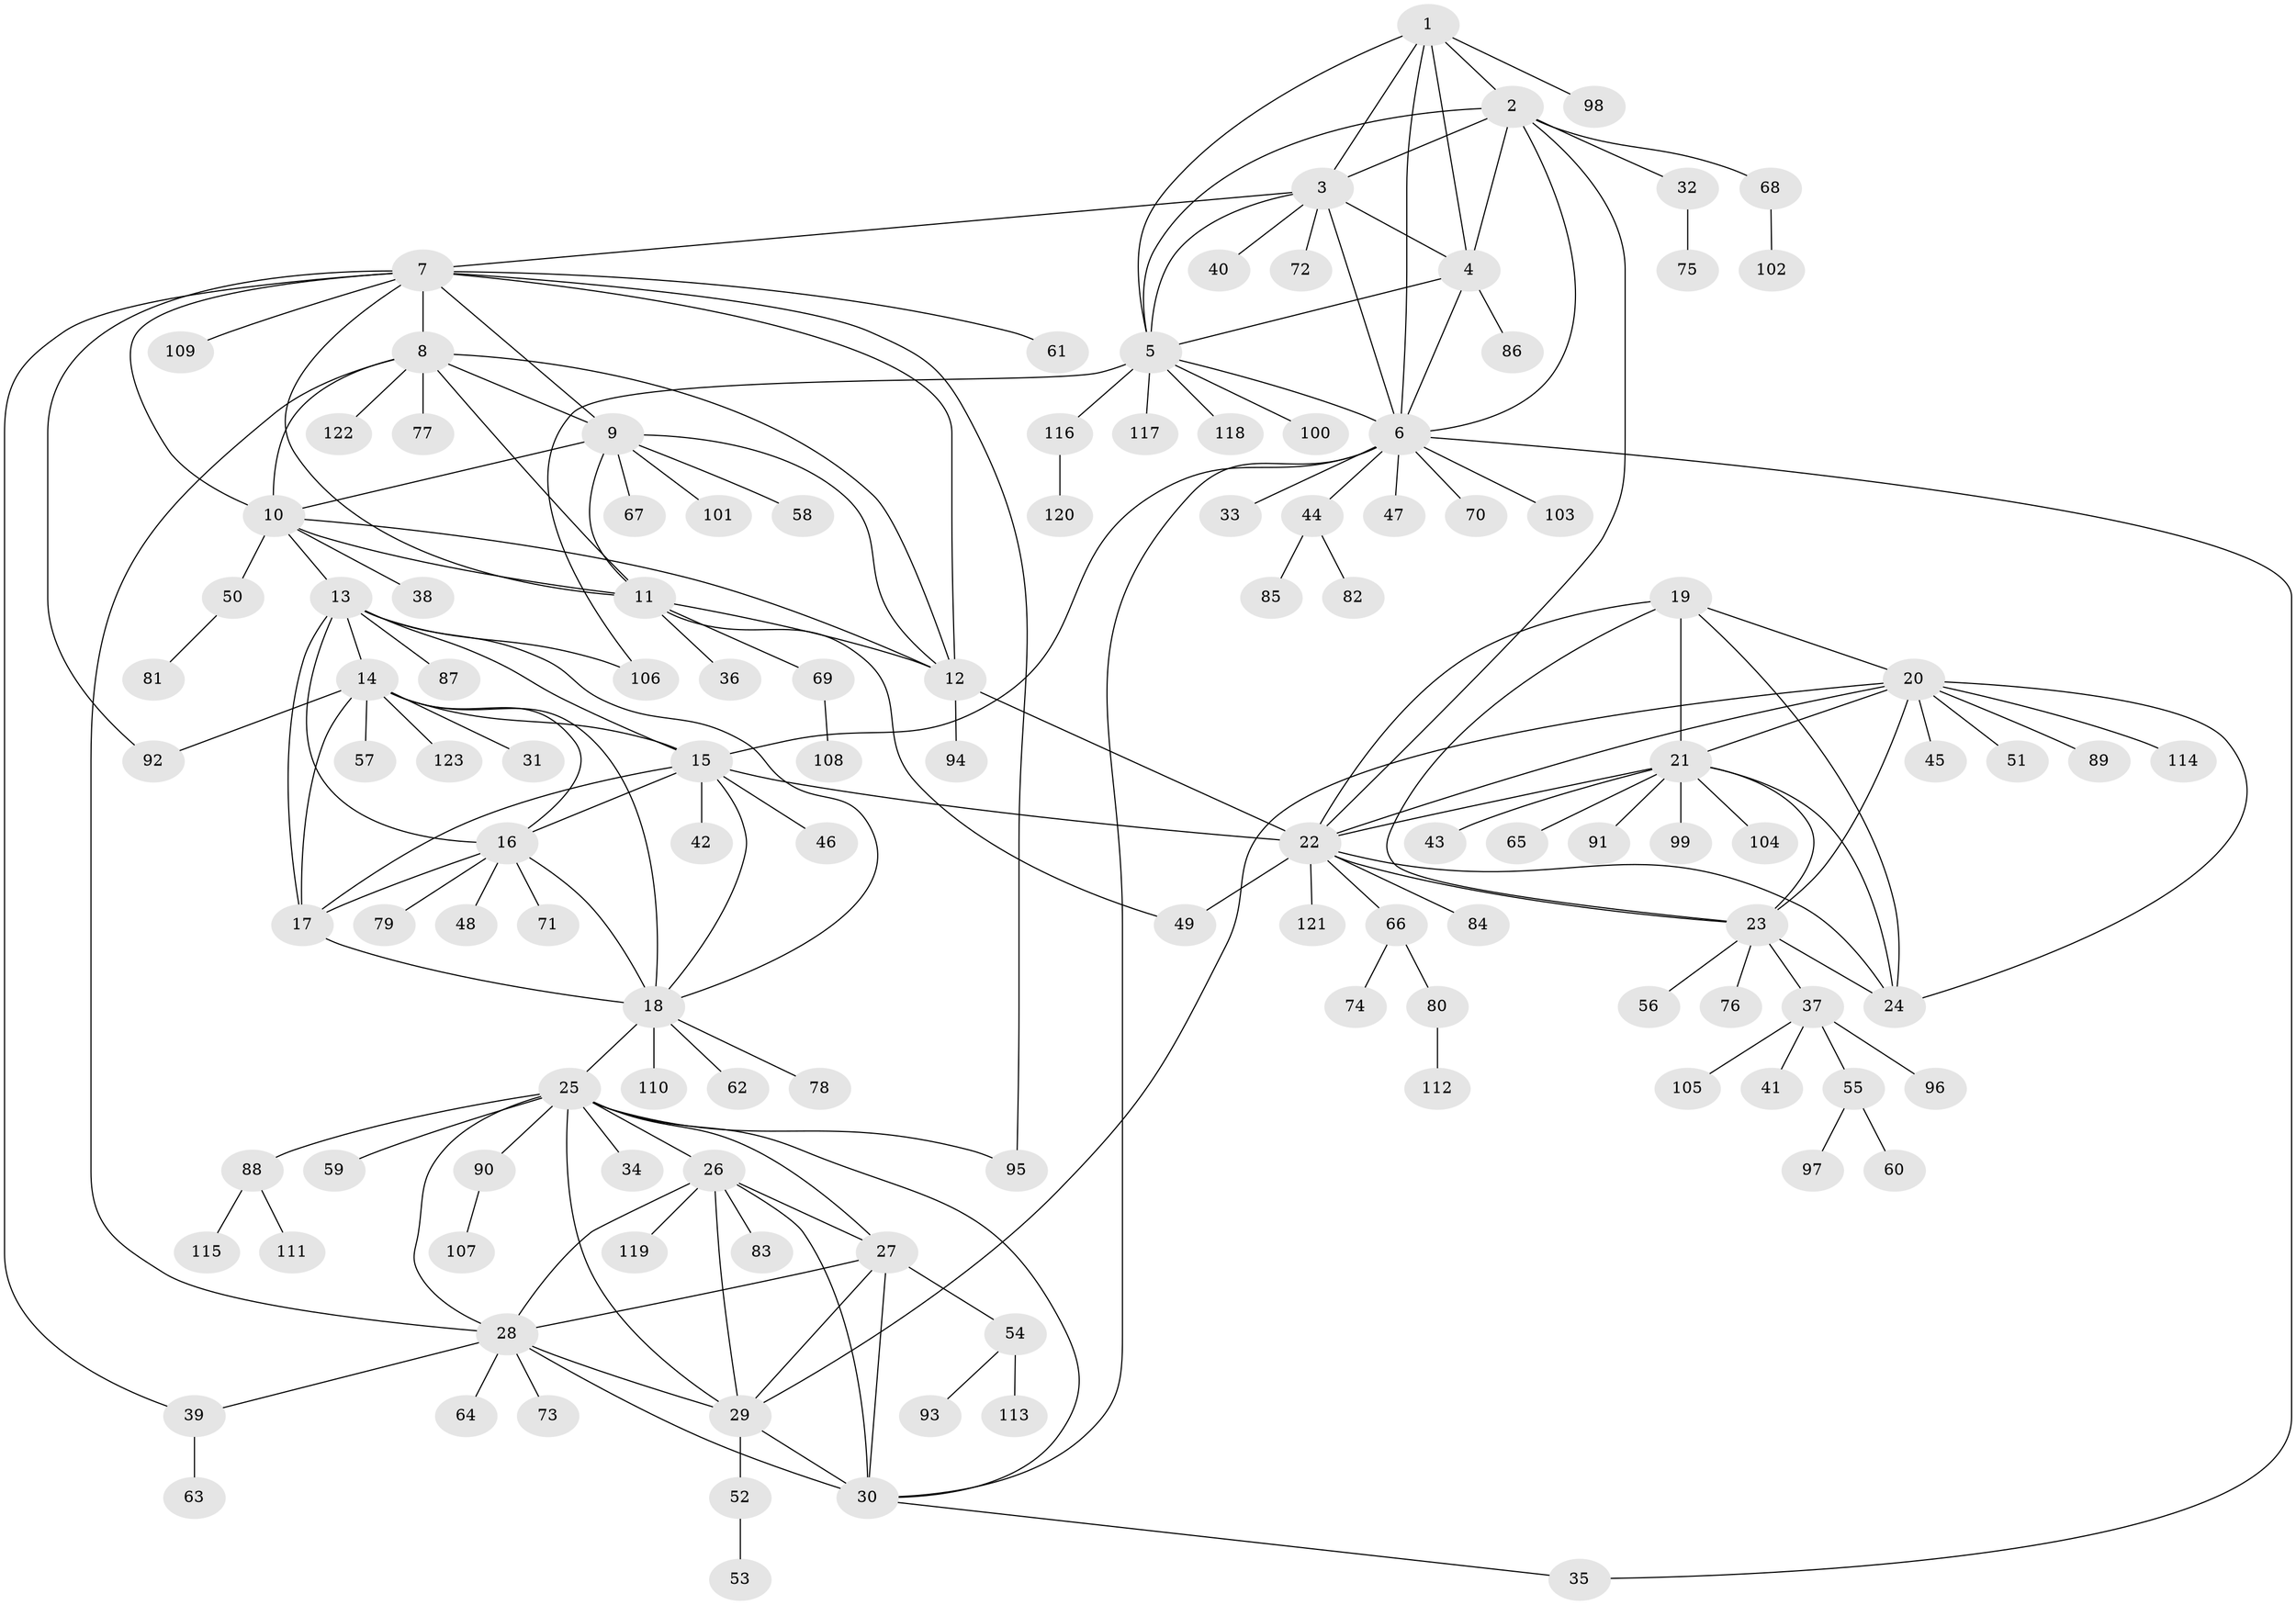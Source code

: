 // Generated by graph-tools (version 1.1) at 2025/50/03/09/25 03:50:40]
// undirected, 123 vertices, 184 edges
graph export_dot {
graph [start="1"]
  node [color=gray90,style=filled];
  1;
  2;
  3;
  4;
  5;
  6;
  7;
  8;
  9;
  10;
  11;
  12;
  13;
  14;
  15;
  16;
  17;
  18;
  19;
  20;
  21;
  22;
  23;
  24;
  25;
  26;
  27;
  28;
  29;
  30;
  31;
  32;
  33;
  34;
  35;
  36;
  37;
  38;
  39;
  40;
  41;
  42;
  43;
  44;
  45;
  46;
  47;
  48;
  49;
  50;
  51;
  52;
  53;
  54;
  55;
  56;
  57;
  58;
  59;
  60;
  61;
  62;
  63;
  64;
  65;
  66;
  67;
  68;
  69;
  70;
  71;
  72;
  73;
  74;
  75;
  76;
  77;
  78;
  79;
  80;
  81;
  82;
  83;
  84;
  85;
  86;
  87;
  88;
  89;
  90;
  91;
  92;
  93;
  94;
  95;
  96;
  97;
  98;
  99;
  100;
  101;
  102;
  103;
  104;
  105;
  106;
  107;
  108;
  109;
  110;
  111;
  112;
  113;
  114;
  115;
  116;
  117;
  118;
  119;
  120;
  121;
  122;
  123;
  1 -- 2;
  1 -- 3;
  1 -- 4;
  1 -- 5;
  1 -- 6;
  1 -- 98;
  2 -- 3;
  2 -- 4;
  2 -- 5;
  2 -- 6;
  2 -- 22;
  2 -- 32;
  2 -- 68;
  3 -- 4;
  3 -- 5;
  3 -- 6;
  3 -- 7;
  3 -- 40;
  3 -- 72;
  4 -- 5;
  4 -- 6;
  4 -- 86;
  5 -- 6;
  5 -- 100;
  5 -- 106;
  5 -- 116;
  5 -- 117;
  5 -- 118;
  6 -- 15;
  6 -- 30;
  6 -- 33;
  6 -- 35;
  6 -- 44;
  6 -- 47;
  6 -- 70;
  6 -- 103;
  7 -- 8;
  7 -- 9;
  7 -- 10;
  7 -- 11;
  7 -- 12;
  7 -- 39;
  7 -- 61;
  7 -- 92;
  7 -- 95;
  7 -- 109;
  8 -- 9;
  8 -- 10;
  8 -- 11;
  8 -- 12;
  8 -- 28;
  8 -- 77;
  8 -- 122;
  9 -- 10;
  9 -- 11;
  9 -- 12;
  9 -- 58;
  9 -- 67;
  9 -- 101;
  10 -- 11;
  10 -- 12;
  10 -- 13;
  10 -- 38;
  10 -- 50;
  11 -- 12;
  11 -- 36;
  11 -- 49;
  11 -- 69;
  12 -- 22;
  12 -- 94;
  13 -- 14;
  13 -- 15;
  13 -- 16;
  13 -- 17;
  13 -- 18;
  13 -- 87;
  13 -- 106;
  14 -- 15;
  14 -- 16;
  14 -- 17;
  14 -- 18;
  14 -- 31;
  14 -- 57;
  14 -- 92;
  14 -- 123;
  15 -- 16;
  15 -- 17;
  15 -- 18;
  15 -- 22;
  15 -- 42;
  15 -- 46;
  16 -- 17;
  16 -- 18;
  16 -- 48;
  16 -- 71;
  16 -- 79;
  17 -- 18;
  18 -- 25;
  18 -- 62;
  18 -- 78;
  18 -- 110;
  19 -- 20;
  19 -- 21;
  19 -- 22;
  19 -- 23;
  19 -- 24;
  20 -- 21;
  20 -- 22;
  20 -- 23;
  20 -- 24;
  20 -- 29;
  20 -- 45;
  20 -- 51;
  20 -- 89;
  20 -- 114;
  21 -- 22;
  21 -- 23;
  21 -- 24;
  21 -- 43;
  21 -- 65;
  21 -- 91;
  21 -- 99;
  21 -- 104;
  22 -- 23;
  22 -- 24;
  22 -- 49;
  22 -- 66;
  22 -- 84;
  22 -- 121;
  23 -- 24;
  23 -- 37;
  23 -- 56;
  23 -- 76;
  25 -- 26;
  25 -- 27;
  25 -- 28;
  25 -- 29;
  25 -- 30;
  25 -- 34;
  25 -- 59;
  25 -- 88;
  25 -- 90;
  25 -- 95;
  26 -- 27;
  26 -- 28;
  26 -- 29;
  26 -- 30;
  26 -- 83;
  26 -- 119;
  27 -- 28;
  27 -- 29;
  27 -- 30;
  27 -- 54;
  28 -- 29;
  28 -- 30;
  28 -- 39;
  28 -- 64;
  28 -- 73;
  29 -- 30;
  29 -- 52;
  30 -- 35;
  32 -- 75;
  37 -- 41;
  37 -- 55;
  37 -- 96;
  37 -- 105;
  39 -- 63;
  44 -- 82;
  44 -- 85;
  50 -- 81;
  52 -- 53;
  54 -- 93;
  54 -- 113;
  55 -- 60;
  55 -- 97;
  66 -- 74;
  66 -- 80;
  68 -- 102;
  69 -- 108;
  80 -- 112;
  88 -- 111;
  88 -- 115;
  90 -- 107;
  116 -- 120;
}
